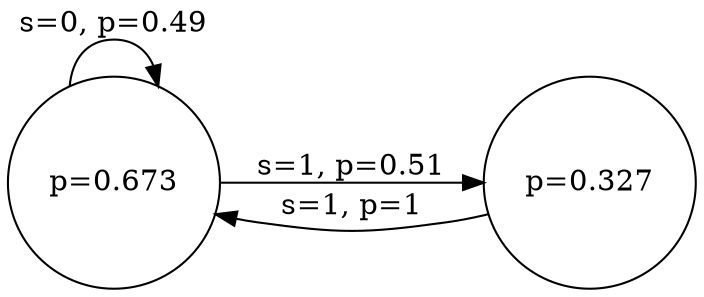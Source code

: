 digraph G {
rankdir=LR;
node [shape = circle];
0 [label="p=0.673"]
0 -> 0 [label="s=0, p=0.49"];
0 -> 1 [label="s=1, p=0.51"];
1 [label="p=0.327"]
1 -> 0 [label="s=1, p=1"];
}
